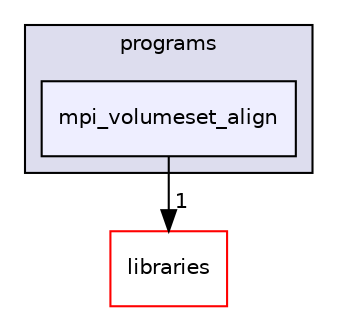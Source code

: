 digraph "xmipp/applications/programs/mpi_volumeset_align" {
  compound=true
  node [ fontsize="10", fontname="Helvetica"];
  edge [ labelfontsize="10", labelfontname="Helvetica"];
  subgraph clusterdir_592b16dc4070b933e5655da2b0d20bbb {
    graph [ bgcolor="#ddddee", pencolor="black", label="programs" fontname="Helvetica", fontsize="10", URL="dir_592b16dc4070b933e5655da2b0d20bbb.html"]
  dir_f7813f697b30ba4025d37cb4fc4fd6fc [shape=box, label="mpi_volumeset_align", style="filled", fillcolor="#eeeeff", pencolor="black", URL="dir_f7813f697b30ba4025d37cb4fc4fd6fc.html"];
  }
  dir_29dba3f3840f20df3b04d1972e99046b [shape=box label="libraries" fillcolor="white" style="filled" color="red" URL="dir_29dba3f3840f20df3b04d1972e99046b.html"];
  dir_f7813f697b30ba4025d37cb4fc4fd6fc->dir_29dba3f3840f20df3b04d1972e99046b [headlabel="1", labeldistance=1.5 headhref="dir_000174_000027.html"];
}
